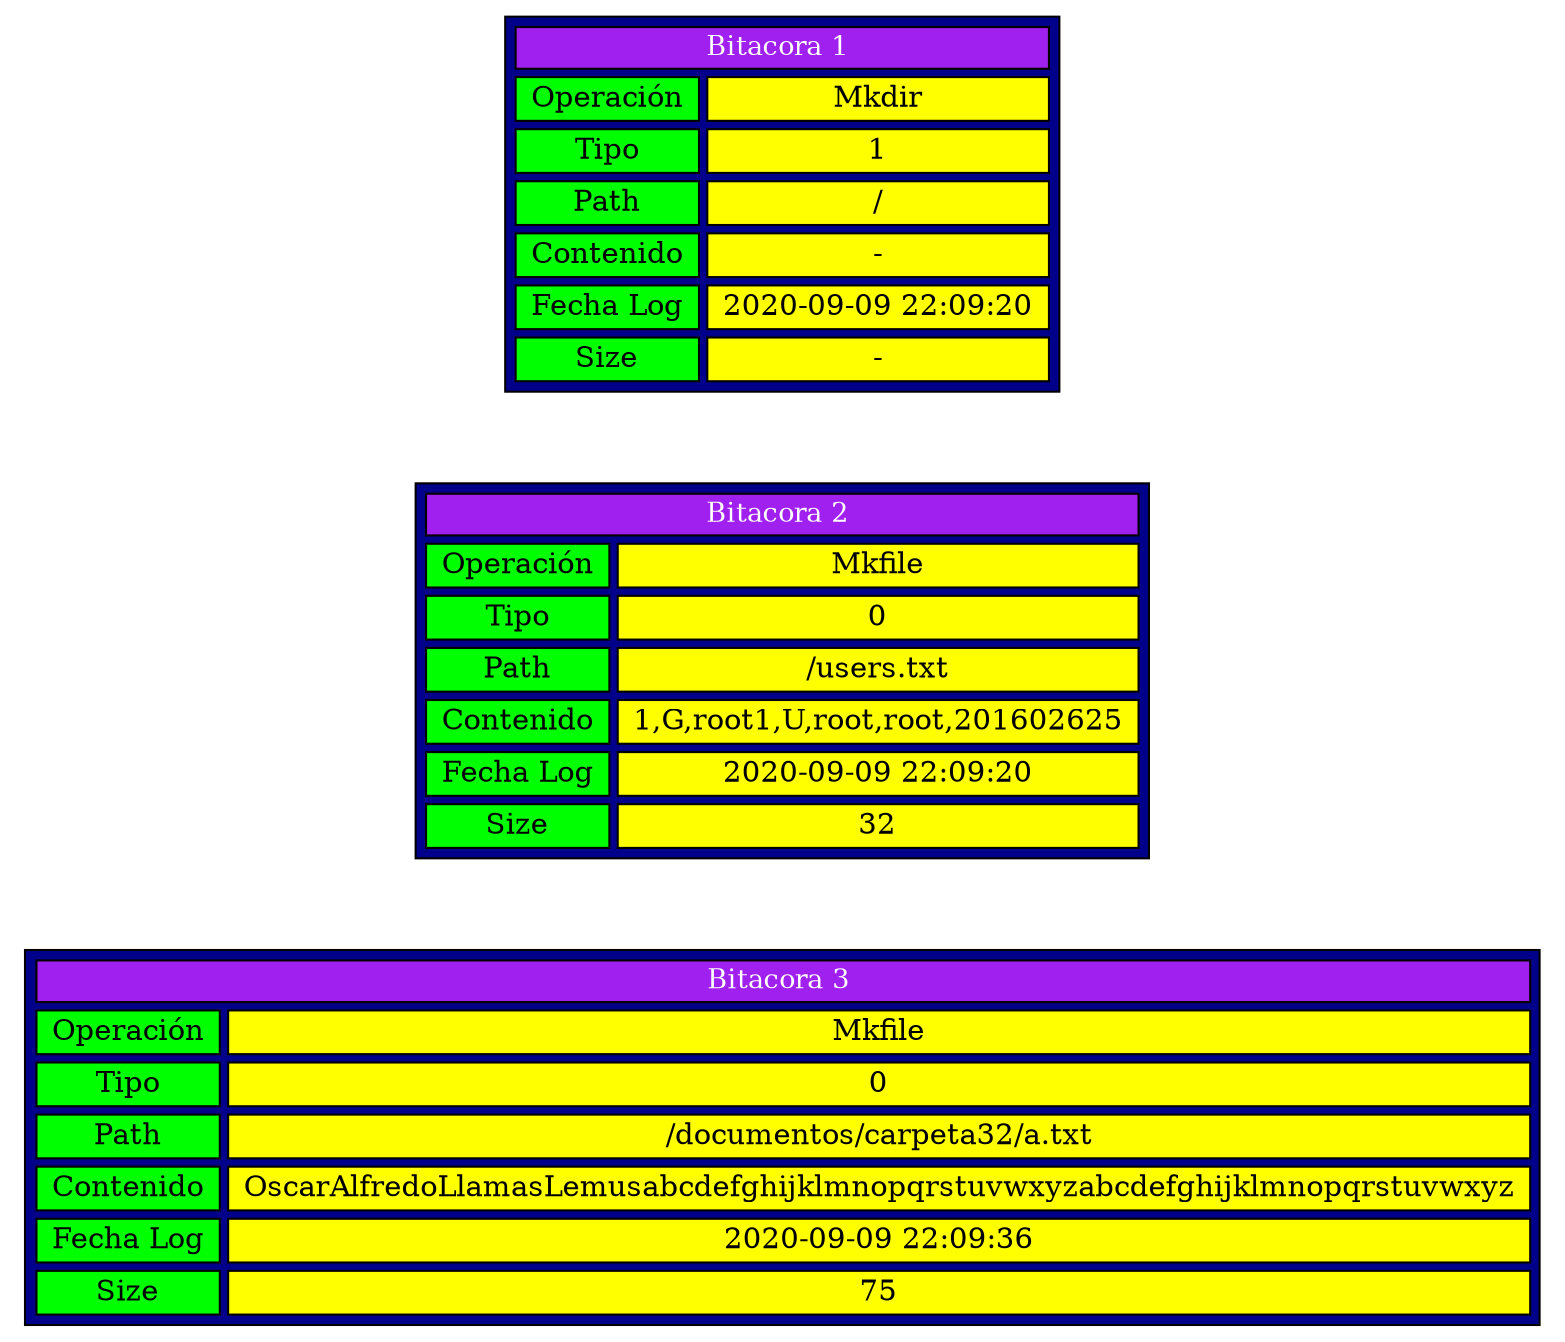 digraph Bitacoras {
					node [shape=plaintext];
					B0 [label=<
	<TABLE BORDER="1"  cellpadding="2"   CELLBORDER="1" CELLSPACING="4" BGCOLOR="blue4" color = 'black'>            
   	<TR> 
	   <TD bgcolor='purple' colspan="2"><font color='white' point-size='13'>Bitacora 1 </font></TD>
   	</TR>
   	<TR>
	   <TD  bgcolor='green1' > Operación </TD>
	   <TD  bgcolor='yellow'> Mkdir </TD>
   	</TR>
   	<TR>
	   <TD  bgcolor='green1' > Tipo </TD>
	   <TD  bgcolor='yellow' > 1 </TD>
   	</TR>
   	<TR>
	   <TD  bgcolor='green1' > Path </TD>
	   <TD  bgcolor='yellow' > / </TD>
   	</TR>
   	<TR>
	   <TD  bgcolor='green1' > Contenido </TD>
	   <TD  bgcolor='yellow' > - </TD>
   	</TR>
   	<TR>
	   <TD  bgcolor='green1' >Fecha Log</TD>
	   <TD  bgcolor='yellow' > 2020-09-09 22:09:20 </TD>
   	</TR>
   	<TR>
	   <TD  bgcolor='green1' >Size</TD>
	   <TD  bgcolor='yellow' > - </TD>
   	</TR>

	</TABLE>
	>];
	
	B0->B1[style=invis]
							
							B1 [label=<
	<TABLE BORDER="1"  cellpadding="2"   CELLBORDER="1" CELLSPACING="4" BGCOLOR="blue4" color = 'black'>            
   	<TR> 
	   <TD bgcolor='purple' colspan="2"><font color='white' point-size='13'>Bitacora 2 </font></TD>
   	</TR>
   	<TR>
	   <TD  bgcolor='green1' > Operación </TD>
	   <TD  bgcolor='yellow'> Mkfile </TD>
   	</TR>
   	<TR>
	   <TD  bgcolor='green1' > Tipo </TD>
	   <TD  bgcolor='yellow' > 0 </TD>
   	</TR>
   	<TR>
	   <TD  bgcolor='green1' > Path </TD>
	   <TD  bgcolor='yellow' > /users.txt </TD>
   	</TR>
   	<TR>
	   <TD  bgcolor='green1' > Contenido </TD>
	   <TD  bgcolor='yellow' > 1,G,root
1,U,root,root,201602625 </TD>
   	</TR>
   	<TR>
	   <TD  bgcolor='green1' >Fecha Log</TD>
	   <TD  bgcolor='yellow' > 2020-09-09 22:09:20 </TD>
   	</TR>
   	<TR>
	   <TD  bgcolor='green1' >Size</TD>
	   <TD  bgcolor='yellow' > 32 </TD>
   	</TR>

	</TABLE>
	>];
	
	B1->B2[style=invis]
							
							B2 [label=<
	<TABLE BORDER="1"  cellpadding="2"   CELLBORDER="1" CELLSPACING="4" BGCOLOR="blue4" color = 'black'>            
   	<TR> 
	   <TD bgcolor='purple' colspan="2"><font color='white' point-size='13'>Bitacora 3 </font></TD>
   	</TR>
   	<TR>
	   <TD  bgcolor='green1' > Operación </TD>
	   <TD  bgcolor='yellow'> Mkfile </TD>
   	</TR>
   	<TR>
	   <TD  bgcolor='green1' > Tipo </TD>
	   <TD  bgcolor='yellow' > 0 </TD>
   	</TR>
   	<TR>
	   <TD  bgcolor='green1' > Path </TD>
	   <TD  bgcolor='yellow' > /documentos/carpeta32/a.txt </TD>
   	</TR>
   	<TR>
	   <TD  bgcolor='green1' > Contenido </TD>
	   <TD  bgcolor='yellow' > OscarAlfredoLlamasLemusabcdefghijklmnopqrstuvwxyzabcdefghijklmnopqrstuvwxyz </TD>
   	</TR>
   	<TR>
	   <TD  bgcolor='green1' >Fecha Log</TD>
	   <TD  bgcolor='yellow' > 2020-09-09 22:09:36 </TD>
   	</TR>
   	<TR>
	   <TD  bgcolor='green1' >Size</TD>
	   <TD  bgcolor='yellow' > 75 </TD>
   	</TR>

	</TABLE>
	>];
	
	}